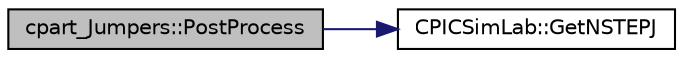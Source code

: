 digraph "cpart_Jumpers::PostProcess"
{
 // LATEX_PDF_SIZE
  edge [fontname="Helvetica",fontsize="10",labelfontname="Helvetica",labelfontsize="10"];
  node [fontname="Helvetica",fontsize="10",shape=record];
  rankdir="LR";
  Node1 [label="cpart_Jumpers::PostProcess",height=0.2,width=0.4,color="black", fillcolor="grey75", style="filled", fontcolor="black",tooltip="Called every end of CPU process."];
  Node1 -> Node2 [color="midnightblue",fontsize="10",style="solid",fontname="Helvetica"];
  Node2 [label="CPICSimLab::GetNSTEPJ",height=0.2,width=0.4,color="black", fillcolor="white", style="filled",URL="$class_c_p_i_c_sim_lab.html#a2862a30e779f2086163beaebc6b47708",tooltip="Get the number of steps in 100ms of simulation."];
}
